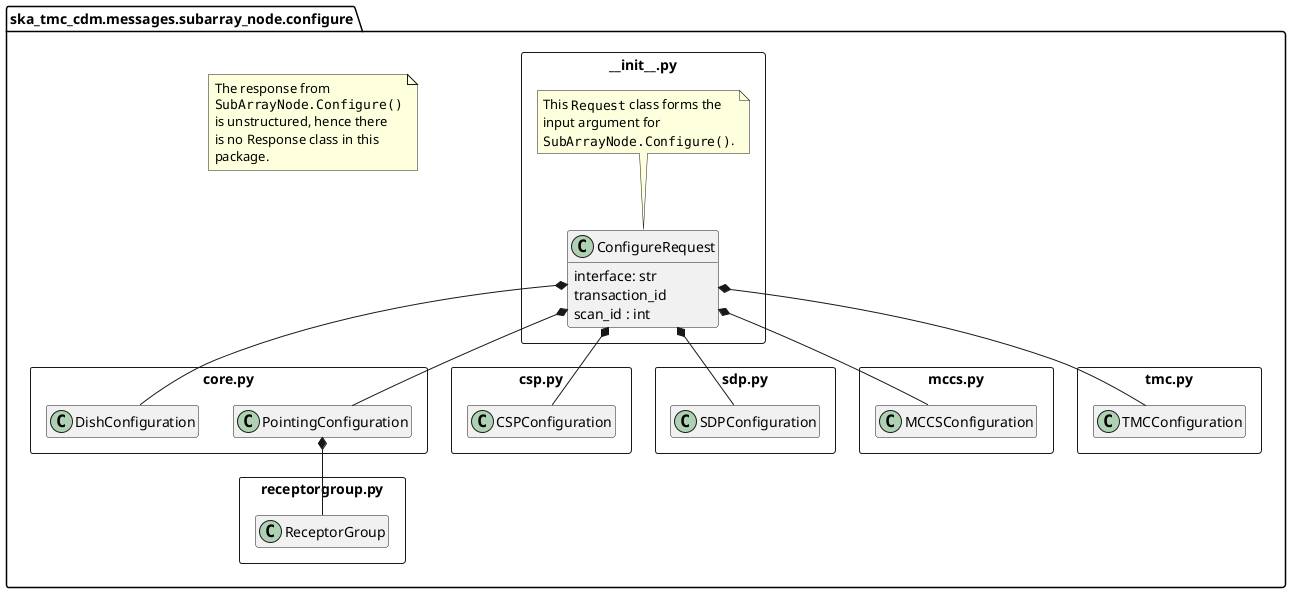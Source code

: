 @startuml
hide empty members

package ska_tmc_cdm.messages.subarray_node.configure as base {
	package core.py as core <<Rectangle>> {
		class PointingConfiguration
		class DishConfiguration
	}

	package csp.py as csp <<Rectangle>> {
		class CSPConfiguration
	}

	package sdp.py as sdp <<Rectangle>> {
		class SDPConfiguration
	}

    package receptorgroup.py as receptorgroup <<Rectangle>> {
        class ReceptorGroup
    }

    package mccs.py as mccs <<Rectangle>> {
        class MCCSConfiguration
    }

	package tmc.py as tmc <<Rectangle>> {
		class TMCConfiguration
	}

	package ~__init__.py as init <<Rectangle>> {
		class ConfigureRequest {
            interface: str
			transaction_id
			scan_id : int
		}
		ConfigureRequest *-- PointingConfiguration
		ConfigureRequest *-- DishConfiguration
		ConfigureRequest *-- CSPConfiguration
		ConfigureRequest *-- SDPConfiguration
		ConfigureRequest *-- MCCSConfiguration
        ConfigureRequest *-- TMCConfiguration

		note top of ConfigureRequest
			This ""Request"" class forms the
			input argument for
			""SubArrayNode.Configure()"".
		end note
	}

	note as N1
		The response from
		""SubArrayNode.Configure()""
		is unstructured, hence there
		is no Response class in this
		package.
	end note

    PointingConfiguration *-- ReceptorGroup
}

@enduml
